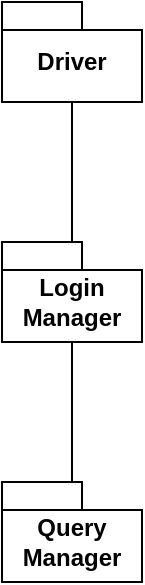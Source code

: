 <mxfile version="25.0.3">
  <diagram name="Page-1" id="Ahv04ZBHPoDUldVcqKd-">
    <mxGraphModel dx="1171" dy="712" grid="1" gridSize="10" guides="1" tooltips="1" connect="1" arrows="1" fold="1" page="1" pageScale="1" pageWidth="850" pageHeight="1100" math="0" shadow="0">
      <root>
        <mxCell id="0" />
        <mxCell id="1" parent="0" />
        <mxCell id="5R2oOfKaPm3UJCzG3l3G-1" value="Driver" style="shape=folder;fontStyle=1;spacingTop=10;tabWidth=40;tabHeight=14;tabPosition=left;html=1;whiteSpace=wrap;" parent="1" vertex="1">
          <mxGeometry x="390" y="160" width="70" height="50" as="geometry" />
        </mxCell>
        <mxCell id="5R2oOfKaPm3UJCzG3l3G-2" value="Login Manager" style="shape=folder;fontStyle=1;spacingTop=10;tabWidth=40;tabHeight=14;tabPosition=left;html=1;whiteSpace=wrap;" parent="1" vertex="1">
          <mxGeometry x="390" y="280" width="70" height="50" as="geometry" />
        </mxCell>
        <mxCell id="5R2oOfKaPm3UJCzG3l3G-3" value="Query Manager" style="shape=folder;fontStyle=1;spacingTop=10;tabWidth=40;tabHeight=14;tabPosition=left;html=1;whiteSpace=wrap;" parent="1" vertex="1">
          <mxGeometry x="390" y="400" width="70" height="50" as="geometry" />
        </mxCell>
        <mxCell id="5R2oOfKaPm3UJCzG3l3G-6" style="edgeStyle=orthogonalEdgeStyle;rounded=0;orthogonalLoop=1;jettySize=auto;html=1;entryX=0.5;entryY=1;entryDx=0;entryDy=0;entryPerimeter=0;endArrow=none;endFill=0;" parent="1" source="5R2oOfKaPm3UJCzG3l3G-2" target="5R2oOfKaPm3UJCzG3l3G-1" edge="1">
          <mxGeometry relative="1" as="geometry" />
        </mxCell>
        <mxCell id="5R2oOfKaPm3UJCzG3l3G-7" style="edgeStyle=orthogonalEdgeStyle;rounded=0;orthogonalLoop=1;jettySize=auto;html=1;entryX=0.5;entryY=1;entryDx=0;entryDy=0;entryPerimeter=0;endArrow=none;endFill=0;" parent="1" source="5R2oOfKaPm3UJCzG3l3G-3" target="5R2oOfKaPm3UJCzG3l3G-2" edge="1">
          <mxGeometry relative="1" as="geometry" />
        </mxCell>
      </root>
    </mxGraphModel>
  </diagram>
</mxfile>

